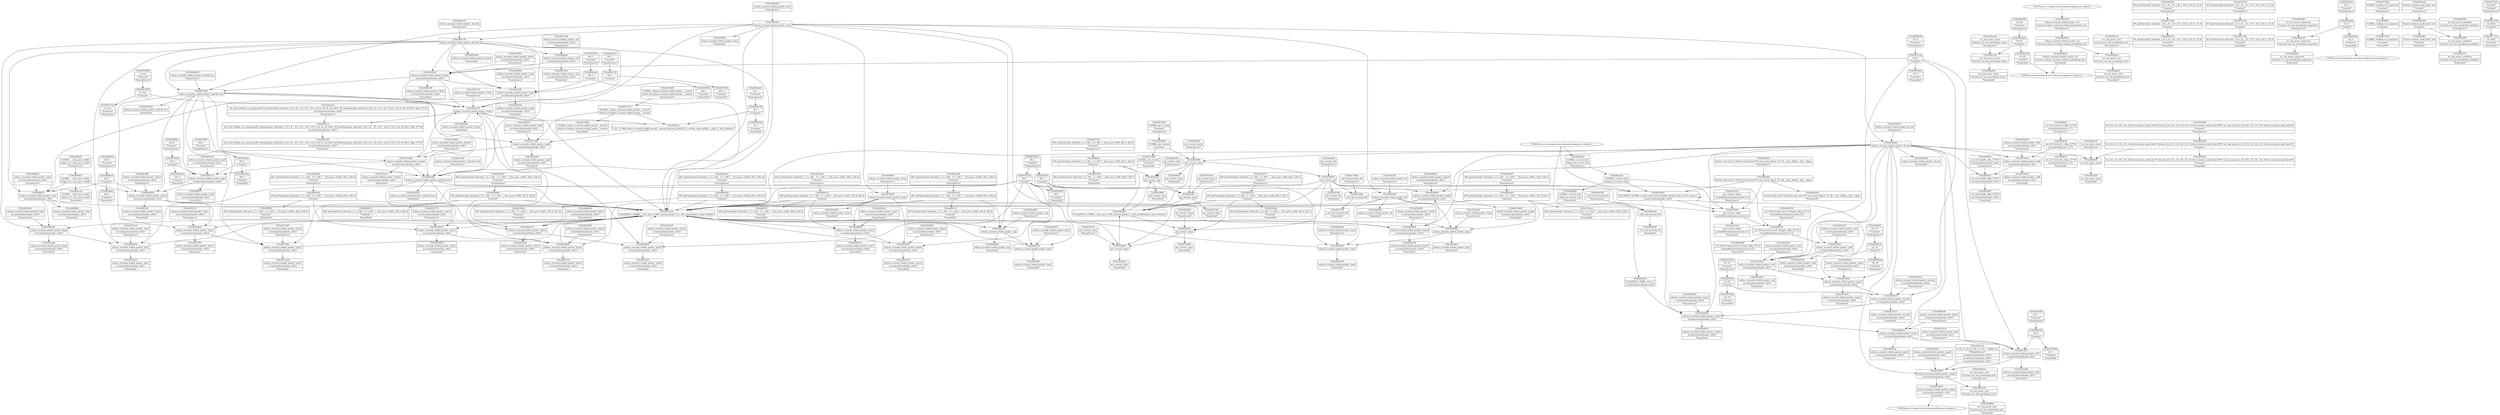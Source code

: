 digraph {
	"CONST[source:1(input),value:2(dynamic)][purpose:{subject}]"
	CE0x5f31a30 [shape=record,shape=Mrecord,label="{CE0x5f31a30|selinux_secmark_relabel_packet:_tmp16|security/selinux/hooks.c,4610|*SummSource*}"]
	CE0x4072500 [shape=record,shape=Mrecord,label="{CE0x4072500|i1_true|*Constant*}"]
	CE0x4073710 [shape=record,shape=Mrecord,label="{CE0x4073710|i64*_getelementptr_inbounds_(_2_x_i64_,_2_x_i64_*___llvm_gcov_ctr98,_i64_0,_i64_1)|*Constant*|*SummSource*}"]
	CE0x4072d80 [shape=record,shape=Mrecord,label="{CE0x4072d80|i32_1|*Constant*|*SummSink*}"]
	CE0x4054290 [shape=record,shape=Mrecord,label="{CE0x4054290|selinux_secmark_relabel_packet:_entry|*SummSource*}"]
	CE0x407f040 [shape=record,shape=Mrecord,label="{CE0x407f040|i64_4|*Constant*}"]
	CE0x4073150 [shape=record,shape=Mrecord,label="{CE0x4073150|_call_void_mcount()_#3|*SummSink*}"]
	CE0x405dc90 [shape=record,shape=Mrecord,label="{CE0x405dc90|i32_(i32,_i32,_i16,_i32,_%struct.common_audit_data*)*_bitcast_(i32_(i32,_i32,_i16,_i32,_%struct.common_audit_data.495*)*_avc_has_perm_to_i32_(i32,_i32,_i16,_i32,_%struct.common_audit_data*)*)|*Constant*}"]
	CE0x4053ca0 [shape=record,shape=Mrecord,label="{CE0x4053ca0|selinux_secmark_relabel_packet:_tmp6|security/selinux/hooks.c,4610|*SummSource*}"]
	CE0x408c5f0 [shape=record,shape=Mrecord,label="{CE0x408c5f0|selinux_secmark_relabel_packet:_tmp10|security/selinux/hooks.c,4610|*SummSink*}"]
	CE0x409d760 [shape=record,shape=Mrecord,label="{CE0x409d760|selinux_secmark_relabel_packet:_sid|Function::selinux_secmark_relabel_packet&Arg::sid::|*SummSource*}"]
	CE0x404a5f0 [shape=record,shape=Mrecord,label="{CE0x404a5f0|selinux_secmark_relabel_packet:_bb|*SummSource*}"]
	CE0x3971060 [shape=record,shape=Mrecord,label="{CE0x3971060|GLOBAL:_selinux_secmark_relabel_packet.__warned|Global_var:selinux_secmark_relabel_packet.__warned|*SummSink*}"]
	CE0x406da70 [shape=record,shape=Mrecord,label="{CE0x406da70|selinux_secmark_relabel_packet:_tmp15|security/selinux/hooks.c,4610}"]
	CE0x40744f0 [shape=record,shape=Mrecord,label="{CE0x40744f0|get_current:_tmp4|./arch/x86/include/asm/current.h,14}"]
	CE0x409f810 [shape=record,shape=Mrecord,label="{CE0x409f810|_ret_i32_%retval.0,_!dbg_!27728|security/selinux/avc.c,775|*SummSink*}"]
	CE0x40befb0 [shape=record,shape=Mrecord,label="{CE0x40befb0|%struct.task_struct*_(%struct.task_struct**)*_asm_movq_%gs:$_1:P_,$0_,_r,im,_dirflag_,_fpsr_,_flags_}"]
	CE0x406c400 [shape=record,shape=Mrecord,label="{CE0x406c400|i8*_getelementptr_inbounds_(_45_x_i8_,_45_x_i8_*_.str12,_i32_0,_i32_0)|*Constant*|*SummSource*}"]
	CE0x4056440 [shape=record,shape=Mrecord,label="{CE0x4056440|selinux_secmark_relabel_packet:_tmp19|security/selinux/hooks.c,4610|*SummSource*}"]
	CE0x40596a0 [shape=record,shape=Mrecord,label="{CE0x40596a0|selinux_secmark_relabel_packet:_tmp20|security/selinux/hooks.c,4610}"]
	CE0x40575c0 [shape=record,shape=Mrecord,label="{CE0x40575c0|i8*_getelementptr_inbounds_(_25_x_i8_,_25_x_i8_*_.str3,_i32_0,_i32_0)|*Constant*}"]
	CE0x4054550 [shape=record,shape=Mrecord,label="{CE0x4054550|i64_1|*Constant*|*SummSource*}"]
	CE0x40566f0 [shape=record,shape=Mrecord,label="{CE0x40566f0|selinux_secmark_relabel_packet:_tmp18|security/selinux/hooks.c,4610|*SummSource*}"]
	CE0x405f190 [shape=record,shape=Mrecord,label="{CE0x405f190|i32_22|*Constant*}"]
	CE0x405c1a0 [shape=record,shape=Mrecord,label="{CE0x405c1a0|0:_i32,_4:_i32,_8:_i32,_12:_i32,_:_CMRE_4,8_|*MultipleSource*|security/selinux/hooks.c,4610|security/selinux/hooks.c,4610|security/selinux/hooks.c,4611}"]
	CE0x4085780 [shape=record,shape=Mrecord,label="{CE0x4085780|i64*_getelementptr_inbounds_(_2_x_i64_,_2_x_i64_*___llvm_gcov_ctr98,_i64_0,_i64_0)|*Constant*|*SummSink*}"]
	CE0x405ac50 [shape=record,shape=Mrecord,label="{CE0x405ac50|get_current:_tmp3|*SummSource*}"]
	CE0x4054770 [shape=record,shape=Mrecord,label="{CE0x4054770|selinux_secmark_relabel_packet:_tmp13|security/selinux/hooks.c,4610|*SummSource*}"]
	CE0x409e330 [shape=record,shape=Mrecord,label="{CE0x409e330|avc_has_perm:_tclass|Function::avc_has_perm&Arg::tclass::}"]
	CE0x4071d70 [shape=record,shape=Mrecord,label="{CE0x4071d70|GLOBAL:_selinux_secmark_relabel_packet.__warned|Global_var:selinux_secmark_relabel_packet.__warned}"]
	CE0x409d320 [shape=record,shape=Mrecord,label="{CE0x409d320|avc_has_perm:_ssid|Function::avc_has_perm&Arg::ssid::}"]
	CE0x40c99f0 [shape=record,shape=Mrecord,label="{CE0x40c99f0|get_current:_tmp|*SummSink*}"]
	CE0x40a0f30 [shape=record,shape=Mrecord,label="{CE0x40a0f30|get_current:_bb|*SummSource*}"]
	CE0x409dd30 [shape=record,shape=Mrecord,label="{CE0x409dd30|i16_42|*Constant*}"]
	CE0x404a120 [shape=record,shape=Mrecord,label="{CE0x404a120|selinux_secmark_relabel_packet:_tmp}"]
	CE0x405cc60 [shape=record,shape=Mrecord,label="{CE0x405cc60|i64*_getelementptr_inbounds_(_11_x_i64_,_11_x_i64_*___llvm_gcov_ctr402,_i64_0,_i64_0)|*Constant*|*SummSource*}"]
	CE0x4065f80 [shape=record,shape=Mrecord,label="{CE0x4065f80|get_current:_tmp2|*SummSource*}"]
	CE0x4053ae0 [shape=record,shape=Mrecord,label="{CE0x4053ae0|i64*_getelementptr_inbounds_(_11_x_i64_,_11_x_i64_*___llvm_gcov_ctr402,_i64_0,_i64_9)|*Constant*|*SummSource*}"]
	CE0x4085910 [shape=record,shape=Mrecord,label="{CE0x4085910|i64_0|*Constant*|*SummSource*}"]
	CE0x406db70 [shape=record,shape=Mrecord,label="{CE0x406db70|i64*_getelementptr_inbounds_(_11_x_i64_,_11_x_i64_*___llvm_gcov_ctr402,_i64_0,_i64_8)|*Constant*|*SummSink*}"]
	CE0x409f630 [shape=record,shape=Mrecord,label="{CE0x409f630|_ret_i32_%retval.0,_!dbg_!27728|security/selinux/avc.c,775|*SummSource*}"]
	CE0x4076d00 [shape=record,shape=Mrecord,label="{CE0x4076d00|selinux_secmark_relabel_packet:_tmp20|security/selinux/hooks.c,4610|*SummSink*}"]
	CE0x408b260 [shape=record,shape=Mrecord,label="{CE0x408b260|selinux_secmark_relabel_packet:_tmp7|security/selinux/hooks.c,4610}"]
	CE0x4049370 [shape=record,shape=Mrecord,label="{CE0x4049370|i8*_getelementptr_inbounds_(_45_x_i8_,_45_x_i8_*_.str12,_i32_0,_i32_0)|*Constant*|*SummSink*}"]
	CE0x4070800 [shape=record,shape=Mrecord,label="{CE0x4070800|selinux_secmark_relabel_packet:_if.end}"]
	CE0x407be20 [shape=record,shape=Mrecord,label="{CE0x407be20|selinux_secmark_relabel_packet:_call6|security/selinux/hooks.c,4613|*SummSink*}"]
	CE0x404d330 [shape=record,shape=Mrecord,label="{CE0x404d330|selinux_secmark_relabel_packet:_if.then}"]
	CE0x409ee30 [shape=record,shape=Mrecord,label="{CE0x409ee30|_ret_i32_%retval.0,_!dbg_!27728|security/selinux/avc.c,775}"]
	CE0x405ad10 [shape=record,shape=Mrecord,label="{CE0x405ad10|get_current:_tmp3|*SummSink*}"]
	CE0x409dba0 [shape=record,shape=Mrecord,label="{CE0x409dba0|avc_has_perm:_tsid|Function::avc_has_perm&Arg::tsid::|*SummSink*}"]
	CE0x405be10 [shape=record,shape=Mrecord,label="{CE0x405be10|i64*_getelementptr_inbounds_(_2_x_i64_,_2_x_i64_*___llvm_gcov_ctr98,_i64_0,_i64_1)|*Constant*}"]
	CE0x407bc60 [shape=record,shape=Mrecord,label="{CE0x407bc60|selinux_secmark_relabel_packet:_call6|security/selinux/hooks.c,4613}"]
	CE0x40a2130 [shape=record,shape=Mrecord,label="{CE0x40a2130|get_current:_tmp4|./arch/x86/include/asm/current.h,14|*SummSource*}"]
	CE0x404dec0 [shape=record,shape=Mrecord,label="{CE0x404dec0|selinux_secmark_relabel_packet:_do.body|*SummSource*}"]
	CE0x409f5c0 [shape=record,shape=Mrecord,label="{CE0x409f5c0|_ret_i32_%call6,_!dbg_!27745|security/selinux/hooks.c,4613}"]
	CE0x404a750 [shape=record,shape=Mrecord,label="{CE0x404a750|selinux_secmark_relabel_packet:_do.body}"]
	CE0x4061670 [shape=record,shape=Mrecord,label="{CE0x4061670|selinux_secmark_relabel_packet:_tmp18|security/selinux/hooks.c,4610|*SummSink*}"]
	CE0x406a5f0 [shape=record,shape=Mrecord,label="{CE0x406a5f0|selinux_secmark_relabel_packet:_entry}"]
	CE0x409e920 [shape=record,shape=Mrecord,label="{CE0x409e920|i32_4|*Constant*|*SummSink*}"]
	CE0x4087cc0 [shape=record,shape=Mrecord,label="{CE0x4087cc0|selinux_secmark_relabel_packet:_tmp9|security/selinux/hooks.c,4610}"]
	CE0x406ff00 [shape=record,shape=Mrecord,label="{CE0x406ff00|GLOBAL:_lockdep_rcu_suspicious|*Constant*}"]
	CE0x404ec90 [shape=record,shape=Mrecord,label="{CE0x404ec90|i64*_getelementptr_inbounds_(_11_x_i64_,_11_x_i64_*___llvm_gcov_ctr402,_i64_0,_i64_1)|*Constant*|*SummSource*}"]
	CE0x405e890 [shape=record,shape=Mrecord,label="{CE0x405e890|selinux_secmark_relabel_packet:_call4|security/selinux/hooks.c,4610}"]
	CE0x4076820 [shape=record,shape=Mrecord,label="{CE0x4076820|selinux_secmark_relabel_packet:_tmp21|security/selinux/hooks.c,4610}"]
	CE0x406da00 [shape=record,shape=Mrecord,label="{CE0x406da00|i64*_getelementptr_inbounds_(_11_x_i64_,_11_x_i64_*___llvm_gcov_ctr402,_i64_0,_i64_8)|*Constant*|*SummSource*}"]
	CE0x405df70 [shape=record,shape=Mrecord,label="{CE0x405df70|i32_(i32,_i32,_i16,_i32,_%struct.common_audit_data*)*_bitcast_(i32_(i32,_i32,_i16,_i32,_%struct.common_audit_data.495*)*_avc_has_perm_to_i32_(i32,_i32,_i16,_i32,_%struct.common_audit_data*)*)|*Constant*|*SummSink*}"]
	CE0x4054600 [shape=record,shape=Mrecord,label="{CE0x4054600|selinux_secmark_relabel_packet:_tmp13|security/selinux/hooks.c,4610|*SummSink*}"]
	CE0x409eea0 [shape=record,shape=Mrecord,label="{CE0x409eea0|%struct.common_audit_data*_null|*Constant*|*SummSource*}"]
	CE0x4058e90 [shape=record,shape=Mrecord,label="{CE0x4058e90|i32_0|*Constant*|*SummSource*}"]
	CE0x4070870 [shape=record,shape=Mrecord,label="{CE0x4070870|selinux_secmark_relabel_packet:_do.end|*SummSource*}"]
	CE0x406b4a0 [shape=record,shape=Mrecord,label="{CE0x406b4a0|selinux_secmark_relabel_packet:_tmp23|security/selinux/hooks.c,4610|*SummSink*}"]
	CE0x409d480 [shape=record,shape=Mrecord,label="{CE0x409d480|avc_has_perm:_ssid|Function::avc_has_perm&Arg::ssid::|*SummSink*}"]
	CE0x409e060 [shape=record,shape=Mrecord,label="{CE0x409e060|i16_42|*Constant*|*SummSource*}"]
	CE0x4074420 [shape=record,shape=Mrecord,label="{CE0x4074420|get_current:_tmp2|*SummSink*}"]
	CE0x406af50 [shape=record,shape=Mrecord,label="{CE0x406af50|selinux_secmark_relabel_packet:_tmp8|security/selinux/hooks.c,4610|*SummSource*}"]
	"CONST[source:0(mediator),value:0(static)][purpose:{operation}]"
	CE0x4089f70 [shape=record,shape=Mrecord,label="{CE0x4089f70|selinux_secmark_relabel_packet:_tmp9|security/selinux/hooks.c,4610|*SummSink*}"]
	CE0x4070630 [shape=record,shape=Mrecord,label="{CE0x4070630|selinux_secmark_relabel_packet:_security|security/selinux/hooks.c,4610}"]
	CE0x404aa10 [shape=record,shape=Mrecord,label="{CE0x404aa10|i64_3|*Constant*|*SummSource*}"]
	CE0x4066c00 [shape=record,shape=Mrecord,label="{CE0x4066c00|%struct.task_struct*_(%struct.task_struct**)*_asm_movq_%gs:$_1:P_,$0_,_r,im,_dirflag_,_fpsr_,_flags_|*SummSink*}"]
	CE0x4050400 [shape=record,shape=Mrecord,label="{CE0x4050400|selinux_secmark_relabel_packet:_bb}"]
	CE0x404f6b0 [shape=record,shape=Mrecord,label="{CE0x404f6b0|selinux_secmark_relabel_packet:_entry|*SummSink*}"]
	CE0x4071710 [shape=record,shape=Mrecord,label="{CE0x4071710|i32_4610|*Constant*|*SummSink*}"]
	CE0x40601f0 [shape=record,shape=Mrecord,label="{CE0x40601f0|_ret_%struct.task_struct*_%tmp4,_!dbg_!27714|./arch/x86/include/asm/current.h,14}"]
	CE0x40594c0 [shape=record,shape=Mrecord,label="{CE0x40594c0|i64*_getelementptr_inbounds_(_11_x_i64_,_11_x_i64_*___llvm_gcov_ctr402,_i64_0,_i64_10)|*Constant*|*SummSink*}"]
	CE0x409fa50 [shape=record,shape=Mrecord,label="{CE0x409fa50|i64*_getelementptr_inbounds_(_2_x_i64_,_2_x_i64_*___llvm_gcov_ctr98,_i64_0,_i64_0)|*Constant*}"]
	CE0x406f7f0 [shape=record,shape=Mrecord,label="{CE0x406f7f0|i64*_getelementptr_inbounds_(_11_x_i64_,_11_x_i64_*___llvm_gcov_ctr402,_i64_0,_i64_9)|*Constant*|*SummSink*}"]
	CE0x405b3a0 [shape=record,shape=Mrecord,label="{CE0x405b3a0|i64*_getelementptr_inbounds_(_11_x_i64_,_11_x_i64_*___llvm_gcov_ctr402,_i64_0,_i64_6)|*Constant*}"]
	CE0x405ffc0 [shape=record,shape=Mrecord,label="{CE0x405ffc0|get_current:_entry|*SummSink*}"]
	CE0x404e660 [shape=record,shape=Mrecord,label="{CE0x404e660|selinux_secmark_relabel_packet:_tmp|*SummSource*}"]
	CE0x40beee0 [shape=record,shape=Mrecord,label="{CE0x40beee0|GLOBAL:_current_task|Global_var:current_task}"]
	CE0x4052560 [shape=record,shape=Mrecord,label="{CE0x4052560|selinux_secmark_relabel_packet:_tmp14|security/selinux/hooks.c,4610|*SummSource*}"]
	CE0x406f970 [shape=record,shape=Mrecord,label="{CE0x406f970|selinux_secmark_relabel_packet:_tmp5|security/selinux/hooks.c,4610}"]
	CE0x4062260 [shape=record,shape=Mrecord,label="{CE0x4062260|selinux_secmark_relabel_packet:_tmp3|*SummSource*}"]
	CE0x406e1c0 [shape=record,shape=Mrecord,label="{CE0x406e1c0|_call_void_lockdep_rcu_suspicious(i8*_getelementptr_inbounds_(_25_x_i8_,_25_x_i8_*_.str3,_i32_0,_i32_0),_i32_4610,_i8*_getelementptr_inbounds_(_45_x_i8_,_45_x_i8_*_.str12,_i32_0,_i32_0))_#10,_!dbg_!27729|security/selinux/hooks.c,4610}"]
	CE0x4060150 [shape=record,shape=Mrecord,label="{CE0x4060150|_ret_%struct.task_struct*_%tmp4,_!dbg_!27714|./arch/x86/include/asm/current.h,14|*SummSource*}"]
	CE0x4070220 [shape=record,shape=Mrecord,label="{CE0x4070220|i32_22|*Constant*|*SummSource*}"]
	CE0x407f0b0 [shape=record,shape=Mrecord,label="{CE0x407f0b0|i64_5|*Constant*|*SummSource*}"]
	CE0x406f4e0 [shape=record,shape=Mrecord,label="{CE0x406f4e0|avc_has_perm:_entry}"]
	CE0x5453ad0 [shape=record,shape=Mrecord,label="{CE0x5453ad0|selinux_secmark_relabel_packet:_tmp8|security/selinux/hooks.c,4610|*SummSink*}"]
	CE0x39710d0 [shape=record,shape=Mrecord,label="{CE0x39710d0|selinux_secmark_relabel_packet:_tobool1|security/selinux/hooks.c,4610}"]
	CE0x406e9e0 [shape=record,shape=Mrecord,label="{CE0x406e9e0|selinux_secmark_relabel_packet:_tmp2}"]
	CE0x40554a0 [shape=record,shape=Mrecord,label="{CE0x40554a0|i32_0|*Constant*|*SummSink*}"]
	CE0x4059530 [shape=record,shape=Mrecord,label="{CE0x4059530|selinux_secmark_relabel_packet:_tmp19|security/selinux/hooks.c,4610|*SummSink*}"]
	CE0x4054080 [shape=record,shape=Mrecord,label="{CE0x4054080|i64_1|*Constant*|*SummSink*}"]
	CE0x4071de0 [shape=record,shape=Mrecord,label="{CE0x4071de0|selinux_secmark_relabel_packet:_tmp7|security/selinux/hooks.c,4610|*SummSource*}"]
	CE0x405ff30 [shape=record,shape=Mrecord,label="{CE0x405ff30|get_current:_entry|*SummSource*}"]
	CE0x404eea0 [shape=record,shape=Mrecord,label="{CE0x404eea0|i64_2|*Constant*}"]
	CE0x406c750 [shape=record,shape=Mrecord,label="{CE0x406c750|i8_1|*Constant*}"]
	CE0x409e1d0 [shape=record,shape=Mrecord,label="{CE0x409e1d0|i16_42|*Constant*|*SummSink*}"]
	CE0x40710f0 [shape=record,shape=Mrecord,label="{CE0x40710f0|selinux_secmark_relabel_packet:_tmp12|security/selinux/hooks.c,4610|*SummSource*}"]
	CE0x40706a0 [shape=record,shape=Mrecord,label="{CE0x40706a0|selinux_secmark_relabel_packet:_security|security/selinux/hooks.c,4610|*SummSource*}"]
	CE0x40bb550 [shape=record,shape=Mrecord,label="{CE0x40bb550|get_current:_tmp|*SummSource*}"]
	CE0x40bdd80 [shape=record,shape=Mrecord,label="{CE0x40bdd80|GLOBAL:_current_task|Global_var:current_task|*SummSink*}"]
	CE0x406dcb0 [shape=record,shape=Mrecord,label="{CE0x406dcb0|selinux_secmark_relabel_packet:_tmp15|security/selinux/hooks.c,4610|*SummSink*}"]
	CE0x406f900 [shape=record,shape=Mrecord,label="{CE0x406f900|selinux_secmark_relabel_packet:_tmp5|security/selinux/hooks.c,4610|*SummSink*}"]
	CE0x5ff39e0 [shape=record,shape=Mrecord,label="{CE0x5ff39e0|0:_i8,_:_GCMR_selinux_secmark_relabel_packet.__warned_internal_global_i8_0,_section_.data.unlikely_,_align_1:_elem_0:default:}"]
	CE0x405b500 [shape=record,shape=Mrecord,label="{CE0x405b500|i64*_getelementptr_inbounds_(_11_x_i64_,_11_x_i64_*___llvm_gcov_ctr402,_i64_0,_i64_6)|*Constant*|*SummSource*}"]
	CE0x409d3c0 [shape=record,shape=Mrecord,label="{CE0x409d3c0|avc_has_perm:_ssid|Function::avc_has_perm&Arg::ssid::|*SummSource*}"]
	CE0x409d630 [shape=record,shape=Mrecord,label="{CE0x409d630|selinux_secmark_relabel_packet:_sid|Function::selinux_secmark_relabel_packet&Arg::sid::}"]
	CE0x404ac20 [shape=record,shape=Mrecord,label="{CE0x404ac20|GLOBAL:___llvm_gcov_ctr402|Global_var:__llvm_gcov_ctr402|*SummSink*}"]
	CE0x405c780 [shape=record,shape=Mrecord,label="{CE0x405c780|get_current:_tmp1|*SummSink*}"]
	CE0x4055a50 [shape=record,shape=Mrecord,label="{CE0x4055a50|selinux_secmark_relabel_packet:_tmp21|security/selinux/hooks.c,4610|*SummSink*}"]
	CE0x40565f0 [shape=record,shape=Mrecord,label="{CE0x40565f0|selinux_secmark_relabel_packet:_tmp18|security/selinux/hooks.c,4610}"]
	CE0x40bb340 [shape=record,shape=Mrecord,label="{CE0x40bb340|get_current:_tmp}"]
	CE0x4065f10 [shape=record,shape=Mrecord,label="{CE0x4065f10|get_current:_tmp2}"]
	CE0x4054670 [shape=record,shape=Mrecord,label="{CE0x4054670|selinux_secmark_relabel_packet:_tmp13|security/selinux/hooks.c,4610}"]
	CE0x404a040 [shape=record,shape=Mrecord,label="{CE0x404a040|selinux_secmark_relabel_packet:_if.end|*SummSink*}"]
	CE0x406d4d0 [shape=record,shape=Mrecord,label="{CE0x406d4d0|_ret_%struct.task_struct*_%tmp4,_!dbg_!27714|./arch/x86/include/asm/current.h,14|*SummSink*}"]
	CE0x406c470 [shape=record,shape=Mrecord,label="{CE0x406c470|i64*_getelementptr_inbounds_(_11_x_i64_,_11_x_i64_*___llvm_gcov_ctr402,_i64_0,_i64_9)|*Constant*}"]
	CE0x405ddf0 [shape=record,shape=Mrecord,label="{CE0x405ddf0|i32_(i32,_i32,_i16,_i32,_%struct.common_audit_data*)*_bitcast_(i32_(i32,_i32,_i16,_i32,_%struct.common_audit_data.495*)*_avc_has_perm_to_i32_(i32,_i32,_i16,_i32,_%struct.common_audit_data*)*)|*Constant*|*SummSource*}"]
	CE0x404d030 [shape=record,shape=Mrecord,label="{CE0x404d030|selinux_secmark_relabel_packet:_land.lhs.true|*SummSource*}"]
	CE0x572db00 [shape=record,shape=Mrecord,label="{CE0x572db00|selinux_secmark_relabel_packet:_tobool1|security/selinux/hooks.c,4610|*SummSource*}"]
	CE0x4050820 [shape=record,shape=Mrecord,label="{CE0x4050820|selinux_secmark_relabel_packet:_tmp4|security/selinux/hooks.c,4610|*SummSource*}"]
	CE0x4070710 [shape=record,shape=Mrecord,label="{CE0x4070710|selinux_secmark_relabel_packet:_security|security/selinux/hooks.c,4610|*SummSink*}"]
	CE0x405bd40 [shape=record,shape=Mrecord,label="{CE0x405bd40|selinux_secmark_relabel_packet:_do.end}"]
	CE0x409dda0 [shape=record,shape=Mrecord,label="{CE0x409dda0|avc_has_perm:_requested|Function::avc_has_perm&Arg::requested::|*SummSink*}"]
	CE0x405cec0 [shape=record,shape=Mrecord,label="{CE0x405cec0|i64*_getelementptr_inbounds_(_11_x_i64_,_11_x_i64_*___llvm_gcov_ctr402,_i64_0,_i64_0)|*Constant*}"]
	CE0x409fd30 [shape=record,shape=Mrecord,label="{CE0x409fd30|_ret_i32_%call6,_!dbg_!27745|security/selinux/hooks.c,4613|*SummSink*}"]
	CE0x5510b30 [shape=record,shape=Mrecord,label="{CE0x5510b30|selinux_secmark_relabel_packet:_tmp2|*SummSource*}"]
	CE0x40517f0 [shape=record,shape=Mrecord,label="{CE0x40517f0|selinux_secmark_relabel_packet:_land.lhs.true2|*SummSource*}"]
	CE0x406a240 [shape=record,shape=Mrecord,label="{CE0x406a240|selinux_secmark_relabel_packet:_do.end|*SummSink*}"]
	CE0x405c090 [shape=record,shape=Mrecord,label="{CE0x405c090|i32_1|*Constant*|*SummSource*}"]
	CE0x40506c0 [shape=record,shape=Mrecord,label="{CE0x40506c0|selinux_secmark_relabel_packet:_tmp1|*SummSource*}"]
	CE0x405cfe0 [shape=record,shape=Mrecord,label="{CE0x405cfe0|get_current:_tmp1}"]
	CE0x405d2b0 [shape=record,shape=Mrecord,label="{CE0x405d2b0|selinux_secmark_relabel_packet:_if.then|*SummSink*}"]
	CE0x4069970 [shape=record,shape=Mrecord,label="{CE0x4069970|selinux_secmark_relabel_packet:_tmp22|security/selinux/hooks.c,4610|*SummSink*}"]
	CE0x4059d20 [shape=record,shape=Mrecord,label="{CE0x4059d20|selinux_secmark_relabel_packet:_land.lhs.true|*SummSink*}"]
	CE0x4051e70 [shape=record,shape=Mrecord,label="{CE0x4051e70|selinux_secmark_relabel_packet:_if.then|*SummSource*}"]
	CE0x40548d0 [shape=record,shape=Mrecord,label="{CE0x40548d0|i64*_getelementptr_inbounds_(_11_x_i64_,_11_x_i64_*___llvm_gcov_ctr402,_i64_0,_i64_8)|*Constant*}"]
	CE0x4069ce0 [shape=record,shape=Mrecord,label="{CE0x4069ce0|selinux_secmark_relabel_packet:_tmp23|security/selinux/hooks.c,4610}"]
	CE0x407b940 [shape=record,shape=Mrecord,label="{CE0x407b940|selinux_secmark_relabel_packet:_tmp24|security/selinux/hooks.c,4611}"]
	CE0x4049530 [shape=record,shape=Mrecord,label="{CE0x4049530|i32_78|*Constant*}"]
	CE0x409eff0 [shape=record,shape=Mrecord,label="{CE0x409eff0|%struct.common_audit_data*_null|*Constant*|*SummSink*}"]
	CE0x4057cc0 [shape=record,shape=Mrecord,label="{CE0x4057cc0|i32_0|*Constant*}"]
	CE0x409dc10 [shape=record,shape=Mrecord,label="{CE0x409dc10|avc_has_perm:_tsid|Function::avc_has_perm&Arg::tsid::|*SummSource*}"]
	CE0x4070440 [shape=record,shape=Mrecord,label="{CE0x4070440|i32_22|*Constant*|*SummSink*}"]
	CE0x404f210 [shape=record,shape=Mrecord,label="{CE0x404f210|i64*_getelementptr_inbounds_(_11_x_i64_,_11_x_i64_*___llvm_gcov_ctr402,_i64_0,_i64_0)|*Constant*|*SummSink*}"]
	CE0x4061da0 [shape=record,shape=Mrecord,label="{CE0x4061da0|selinux_secmark_relabel_packet:_tmp6|security/selinux/hooks.c,4610|*SummSink*}"]
	CE0x404fe80 [shape=record,shape=Mrecord,label="{CE0x404fe80|GLOBAL:___llvm_gcov_ctr402|Global_var:__llvm_gcov_ctr402|*SummSource*}"]
	CE0x40769a0 [shape=record,shape=Mrecord,label="{CE0x40769a0|selinux_secmark_relabel_packet:_tmp21|security/selinux/hooks.c,4610|*SummSource*}"]
	CE0x4059f70 [shape=record,shape=Mrecord,label="{CE0x4059f70|get_current:_bb}"]
	"CONST[source:1(input),value:2(dynamic)][purpose:{object}]"
	CE0x4058300 [shape=record,shape=Mrecord,label="{CE0x4058300|i8_1|*Constant*|*SummSink*}"]
	CE0x405bb80 [shape=record,shape=Mrecord,label="{CE0x405bb80|selinux_secmark_relabel_packet:_tmp22|security/selinux/hooks.c,4610|*SummSource*}"]
	CE0x405b9d0 [shape=record,shape=Mrecord,label="{CE0x405b9d0|selinux_secmark_relabel_packet:_tmp22|security/selinux/hooks.c,4610}"]
	CE0x405bf20 [shape=record,shape=Mrecord,label="{CE0x405bf20|i32_78|*Constant*|*SummSource*}"]
	CE0x5f31b50 [shape=record,shape=Mrecord,label="{CE0x5f31b50|selinux_secmark_relabel_packet:_tmp16|security/selinux/hooks.c,4610|*SummSink*}"]
	CE0x406e230 [shape=record,shape=Mrecord,label="{CE0x406e230|i32_4610|*Constant*}"]
	CE0x4049af0 [shape=record,shape=Mrecord,label="{CE0x4049af0|selinux_secmark_relabel_packet:_tmp20|security/selinux/hooks.c,4610|*SummSource*}"]
	CE0x4054a60 [shape=record,shape=Mrecord,label="{CE0x4054a60|selinux_secmark_relabel_packet:_tmp3}"]
	CE0x4073ba0 [shape=record,shape=Mrecord,label="{CE0x4073ba0|GLOBAL:_get_current|*Constant*|*SummSource*}"]
	CE0x4062710 [shape=record,shape=Mrecord,label="{CE0x4062710|selinux_secmark_relabel_packet:_tmp14|security/selinux/hooks.c,4610|*SummSink*}"]
	CE0x409e440 [shape=record,shape=Mrecord,label="{CE0x409e440|avc_has_perm:_tclass|Function::avc_has_perm&Arg::tclass::|*SummSink*}"]
	CE0x4072fb0 [shape=record,shape=Mrecord,label="{CE0x4072fb0|_call_void_mcount()_#3}"]
	CE0x409ebf0 [shape=record,shape=Mrecord,label="{CE0x409ebf0|avc_has_perm:_requested|Function::avc_has_perm&Arg::requested::|*SummSource*}"]
	CE0x4073f60 [shape=record,shape=Mrecord,label="{CE0x4073f60|selinux_secmark_relabel_packet:_tobool|security/selinux/hooks.c,4610|*SummSource*}"]
	CE0x4057480 [shape=record,shape=Mrecord,label="{CE0x4057480|GLOBAL:_lockdep_rcu_suspicious|*Constant*|*SummSource*}"]
	CE0x40715a0 [shape=record,shape=Mrecord,label="{CE0x40715a0|i32_4610|*Constant*|*SummSource*}"]
	CE0x4054340 [shape=record,shape=Mrecord,label="{CE0x4054340|_call_void_mcount()_#3|*SummSink*}"]
	CE0x4057f90 [shape=record,shape=Mrecord,label="{CE0x4057f90|selinux_secmark_relabel_packet:_tmp11|security/selinux/hooks.c,4610|*SummSink*}"]
	CE0x40624f0 [shape=record,shape=Mrecord,label="{CE0x40624f0|i64_2|*Constant*|*SummSource*}"]
	CE0x4062b60 [shape=record,shape=Mrecord,label="{CE0x4062b60|i64*_getelementptr_inbounds_(_11_x_i64_,_11_x_i64_*___llvm_gcov_ctr402,_i64_0,_i64_1)|*Constant*}"]
	CE0x4054130 [shape=record,shape=Mrecord,label="{CE0x4054130|i64_3|*Constant*}"]
	CE0x4057510 [shape=record,shape=Mrecord,label="{CE0x4057510|GLOBAL:_lockdep_rcu_suspicious|*Constant*|*SummSink*}"]
	CE0x406d060 [shape=record,shape=Mrecord,label="{CE0x406d060|selinux_secmark_relabel_packet:_tmp19|security/selinux/hooks.c,4610}"]
	CE0x4073d80 [shape=record,shape=Mrecord,label="{CE0x4073d80|GLOBAL:_get_current|*Constant*|*SummSink*}"]
	CE0x406f860 [shape=record,shape=Mrecord,label="{CE0x406f860|selinux_secmark_relabel_packet:_tmp17|security/selinux/hooks.c,4610}"]
	CE0x3971140 [shape=record,shape=Mrecord,label="{CE0x3971140|selinux_secmark_relabel_packet:_tmp8|security/selinux/hooks.c,4610}"]
	CE0x405c020 [shape=record,shape=Mrecord,label="{CE0x405c020|selinux_secmark_relabel_packet:_cred|security/selinux/hooks.c,4610}"]
	CE0x407ba30 [shape=record,shape=Mrecord,label="{CE0x407ba30|selinux_secmark_relabel_packet:_tmp24|security/selinux/hooks.c,4611|*SummSource*}"]
	CE0x407bb20 [shape=record,shape=Mrecord,label="{CE0x407bb20|selinux_secmark_relabel_packet:_tmp24|security/selinux/hooks.c,4611|*SummSink*}"]
	CE0x4050f00 [shape=record,shape=Mrecord,label="{CE0x4050f00|selinux_secmark_relabel_packet:_tmp1|*SummSink*}"]
	CE0x4087b50 [shape=record,shape=Mrecord,label="{CE0x4087b50|i64_5|*Constant*|*SummSink*}"]
	CE0x4053fd0 [shape=record,shape=Mrecord,label="{CE0x4053fd0|selinux_secmark_relabel_packet:_tmp4|security/selinux/hooks.c,4610}"]
	CE0x409d0a0 [shape=record,shape=Mrecord,label="{CE0x409d0a0|selinux_secmark_relabel_packet:_sid|Function::selinux_secmark_relabel_packet&Arg::sid::|*SummSink*}"]
	CE0x406ea50 [shape=record,shape=Mrecord,label="{CE0x406ea50|_call_void_mcount()_#3}"]
	CE0x4057bc0 [shape=record,shape=Mrecord,label="{CE0x4057bc0|selinux_secmark_relabel_packet:_call|security/selinux/hooks.c,4610|*SummSink*}"]
	CE0x409ea80 [shape=record,shape=Mrecord,label="{CE0x409ea80|%struct.common_audit_data*_null|*Constant*}"]
	CE0x4052460 [shape=record,shape=Mrecord,label="{CE0x4052460|selinux_secmark_relabel_packet:_tmp14|security/selinux/hooks.c,4610}"]
	CE0x4050ae0 [shape=record,shape=Mrecord,label="{CE0x4050ae0|i64_4|*Constant*|*SummSink*}"]
	CE0x40716a0 [shape=record,shape=Mrecord,label="{CE0x40716a0|i8*_getelementptr_inbounds_(_45_x_i8_,_45_x_i8_*_.str12,_i32_0,_i32_0)|*Constant*}"]
	CE0x4072660 [shape=record,shape=Mrecord,label="{CE0x4072660|i1_true|*Constant*|*SummSource*}"]
	CE0x4051d70 [shape=record,shape=Mrecord,label="{CE0x4051d70|i64_1|*Constant*}"]
	CE0x40727e0 [shape=record,shape=Mrecord,label="{CE0x40727e0|i1_true|*Constant*|*SummSink*}"]
	CE0x40696e0 [shape=record,shape=Mrecord,label="{CE0x40696e0|i64_0|*Constant*}"]
	CE0x4085210 [shape=record,shape=Mrecord,label="{CE0x4085210|selinux_secmark_relabel_packet:_tmp17|security/selinux/hooks.c,4610|*SummSink*}"]
	CE0x4057630 [shape=record,shape=Mrecord,label="{CE0x4057630|i8*_getelementptr_inbounds_(_25_x_i8_,_25_x_i8_*_.str3,_i32_0,_i32_0)|*Constant*|*SummSource*}"]
	CE0x40a10f0 [shape=record,shape=Mrecord,label="{CE0x40a10f0|get_current:_bb|*SummSink*}"]
	CE0x5510ac0 [shape=record,shape=Mrecord,label="{CE0x5510ac0|i64*_getelementptr_inbounds_(_11_x_i64_,_11_x_i64_*___llvm_gcov_ctr402,_i64_0,_i64_1)|*Constant*|*SummSink*}"]
	CE0x409db30 [shape=record,shape=Mrecord,label="{CE0x409db30|avc_has_perm:_tsid|Function::avc_has_perm&Arg::tsid::}"]
	CE0x40766c0 [shape=record,shape=Mrecord,label="{CE0x40766c0|COLLAPSED:_GCMRE_current_task_external_global_%struct.task_struct*:_elem_0::|security/selinux/hooks.c,4610}"]
	CE0x4059b80 [shape=record,shape=Mrecord,label="{CE0x4059b80|GLOBAL:_get_current|*Constant*}"]
	CE0x4069810 [shape=record,shape=Mrecord,label="{CE0x4069810|GLOBAL:___llvm_gcov_ctr402|Global_var:__llvm_gcov_ctr402}"]
	CE0x409eb20 [shape=record,shape=Mrecord,label="{CE0x409eb20|avc_has_perm:_requested|Function::avc_has_perm&Arg::requested::}"]
	CE0x4050da0 [shape=record,shape=Mrecord,label="{CE0x4050da0|selinux_secmark_relabel_packet:_land.lhs.true2|*SummSink*}"]
	CE0x405ae80 [shape=record,shape=Mrecord,label="{CE0x405ae80|selinux_secmark_relabel_packet:_cred|security/selinux/hooks.c,4610|*SummSource*}"]
	CE0x404a3e0 [shape=record,shape=Mrecord,label="{CE0x404a3e0|selinux_secmark_relabel_packet:_tmp1}"]
	CE0x404fbf0 [shape=record,shape=Mrecord,label="{CE0x404fbf0|selinux_secmark_relabel_packet:_if.end|*SummSource*}"]
	CE0x40731c0 [shape=record,shape=Mrecord,label="{CE0x40731c0|selinux_secmark_relabel_packet:_sid5|security/selinux/hooks.c,4611|*SummSource*}"]
	CE0x407bd30 [shape=record,shape=Mrecord,label="{CE0x407bd30|selinux_secmark_relabel_packet:_call6|security/selinux/hooks.c,4613|*SummSource*}"]
	"CONST[source:2(external),value:2(dynamic)][purpose:{subject}]"
	CE0x4057740 [shape=record,shape=Mrecord,label="{CE0x4057740|i8*_getelementptr_inbounds_(_25_x_i8_,_25_x_i8_*_.str3,_i32_0,_i32_0)|*Constant*|*SummSink*}"]
	CE0x4057060 [shape=record,shape=Mrecord,label="{CE0x4057060|selinux_secmark_relabel_packet:_land.lhs.true}"]
	CE0x4051480 [shape=record,shape=Mrecord,label="{CE0x4051480|selinux_secmark_relabel_packet:_call|security/selinux/hooks.c,4610|*SummSource*}"]
	CE0x4057e70 [shape=record,shape=Mrecord,label="{CE0x4057e70|selinux_secmark_relabel_packet:_tmp11|security/selinux/hooks.c,4610|*SummSource*}"]
	CE0x405fe90 [shape=record,shape=Mrecord,label="{CE0x405fe90|get_current:_entry}"]
	CE0x405e260 [shape=record,shape=Mrecord,label="{CE0x405e260|avc_has_perm:_entry|*SummSink*}"]
	CE0x4069e40 [shape=record,shape=Mrecord,label="{CE0x4069e40|selinux_secmark_relabel_packet:_tmp23|security/selinux/hooks.c,4610|*SummSource*}"]
	CE0x409fbb0 [shape=record,shape=Mrecord,label="{CE0x409fbb0|_ret_i32_%call6,_!dbg_!27745|security/selinux/hooks.c,4613|*SummSource*}"]
	CE0x409e6d0 [shape=record,shape=Mrecord,label="{CE0x409e6d0|i32_4|*Constant*}"]
	CE0x406d340 [shape=record,shape=Mrecord,label="{CE0x406d340|i64*_getelementptr_inbounds_(_11_x_i64_,_11_x_i64_*___llvm_gcov_ctr402,_i64_0,_i64_10)|*Constant*}"]
	CE0x4059c80 [shape=record,shape=Mrecord,label="{CE0x4059c80|selinux_secmark_relabel_packet:_tobool|security/selinux/hooks.c,4610|*SummSink*}"]
	CE0x40bb3b0 [shape=record,shape=Mrecord,label="{CE0x40bb3b0|COLLAPSED:_GCMRE___llvm_gcov_ctr98_internal_global_2_x_i64_zeroinitializer:_elem_0:default:}"]
	CE0x404ed40 [shape=record,shape=Mrecord,label="{CE0x404ed40|selinux_secmark_relabel_packet:_land.lhs.true2}"]
	CE0x404a6a0 [shape=record,shape=Mrecord,label="{CE0x404a6a0|selinux_secmark_relabel_packet:_tmp|*SummSink*}"]
	CE0x4058fb0 [shape=record,shape=Mrecord,label="{CE0x4058fb0|i64_0|*Constant*|*SummSink*}"]
	CE0x572dc70 [shape=record,shape=Mrecord,label="{CE0x572dc70|selinux_secmark_relabel_packet:_tobool1|security/selinux/hooks.c,4610|*SummSink*}"]
	CE0x405af20 [shape=record,shape=Mrecord,label="{CE0x405af20|selinux_secmark_relabel_packet:_cred|security/selinux/hooks.c,4610|*SummSink*}"]
	CE0x40bf0e0 [shape=record,shape=Mrecord,label="{CE0x40bf0e0|%struct.task_struct*_(%struct.task_struct**)*_asm_movq_%gs:$_1:P_,$0_,_r,im,_dirflag_,_fpsr_,_flags_|*SummSource*}"]
	CE0x4071160 [shape=record,shape=Mrecord,label="{CE0x4071160|selinux_secmark_relabel_packet:_tmp12|security/selinux/hooks.c,4610|*SummSink*}"]
	CE0x409f3f0 [shape=record,shape=Mrecord,label="{CE0x409f3f0|avc_has_perm:_auditdata|Function::avc_has_perm&Arg::auditdata::|*SummSource*}"]
	CE0x4072bd0 [shape=record,shape=Mrecord,label="{CE0x4072bd0|selinux_secmark_relabel_packet:_sid5|security/selinux/hooks.c,4611|*SummSink*}"]
	CE0x404bdc0 [shape=record,shape=Mrecord,label="{CE0x404bdc0|selinux_secmark_relabel_packet:_tmp2|*SummSink*}"]
	CE0x406dc40 [shape=record,shape=Mrecord,label="{CE0x406dc40|selinux_secmark_relabel_packet:_tmp15|security/selinux/hooks.c,4610|*SummSource*}"]
	CE0x4072f10 [shape=record,shape=Mrecord,label="{CE0x4072f10|selinux_secmark_relabel_packet:_sid5|security/selinux/hooks.c,4611}"]
	CE0x40851a0 [shape=record,shape=Mrecord,label="{CE0x40851a0|selinux_secmark_relabel_packet:_tmp17|security/selinux/hooks.c,4610|*SummSource*}"]
	CE0x404f550 [shape=record,shape=Mrecord,label="{CE0x404f550|i64_2|*Constant*|*SummSink*}"]
	CE0x4059410 [shape=record,shape=Mrecord,label="{CE0x4059410|i64*_getelementptr_inbounds_(_11_x_i64_,_11_x_i64_*___llvm_gcov_ctr402,_i64_0,_i64_10)|*Constant*|*SummSource*}"]
	CE0x406f9e0 [shape=record,shape=Mrecord,label="{CE0x406f9e0|selinux_secmark_relabel_packet:_tmp5|security/selinux/hooks.c,4610|*SummSource*}"]
	CE0x406f2d0 [shape=record,shape=Mrecord,label="{CE0x406f2d0|selinux_secmark_relabel_packet:_tmp6|security/selinux/hooks.c,4610}"]
	CE0x409e7b0 [shape=record,shape=Mrecord,label="{CE0x409e7b0|i32_4|*Constant*|*SummSource*}"]
	CE0x404f600 [shape=record,shape=Mrecord,label="{CE0x404f600|i64_4|*Constant*|*SummSource*}"]
	"CONST[source:0(mediator),value:2(dynamic)][purpose:{object}]"
	CE0x409f360 [shape=record,shape=Mrecord,label="{CE0x409f360|avc_has_perm:_auditdata|Function::avc_has_perm&Arg::auditdata::}"]
	CE0x40730b0 [shape=record,shape=Mrecord,label="{CE0x40730b0|_call_void_mcount()_#3|*SummSource*}"]
	CE0x4058a90 [shape=record,shape=Mrecord,label="{CE0x4058a90|selinux_secmark_relabel_packet:_do.body|*SummSink*}"]
	CE0x404fb40 [shape=record,shape=Mrecord,label="{CE0x404fb40|selinux_secmark_relabel_packet:_call|security/selinux/hooks.c,4610}"]
	CE0x4055430 [shape=record,shape=Mrecord,label="{CE0x4055430|selinux_secmark_relabel_packet:_tobool|security/selinux/hooks.c,4610}"]
	CE0x406e2a0 [shape=record,shape=Mrecord,label="{CE0x406e2a0|_call_void_lockdep_rcu_suspicious(i8*_getelementptr_inbounds_(_25_x_i8_,_25_x_i8_*_.str3,_i32_0,_i32_0),_i32_4610,_i8*_getelementptr_inbounds_(_45_x_i8_,_45_x_i8_*_.str12,_i32_0,_i32_0))_#10,_!dbg_!27729|security/selinux/hooks.c,4610|*SummSource*}"]
	CE0x40495a0 [shape=record,shape=Mrecord,label="{CE0x40495a0|i32_78|*Constant*|*SummSink*}"]
	CE0x405cf70 [shape=record,shape=Mrecord,label="{CE0x405cf70|i64_1|*Constant*}"]
	CE0x408a050 [shape=record,shape=Mrecord,label="{CE0x408a050|selinux_secmark_relabel_packet:_tmp10|security/selinux/hooks.c,4610}"]
	CE0x404e920 [shape=record,shape=Mrecord,label="{CE0x404e920|selinux_secmark_relabel_packet:_bb|*SummSink*}"]
	CE0x405ea20 [shape=record,shape=Mrecord,label="{CE0x405ea20|selinux_secmark_relabel_packet:_call4|security/selinux/hooks.c,4610|*SummSource*}"]
	CE0x405c6e0 [shape=record,shape=Mrecord,label="{CE0x405c6e0|get_current:_tmp1|*SummSource*}"]
	CE0x40c9a80 [shape=record,shape=Mrecord,label="{CE0x40c9a80|i64*_getelementptr_inbounds_(_2_x_i64_,_2_x_i64_*___llvm_gcov_ctr98,_i64_0,_i64_1)|*Constant*|*SummSink*}"]
	CE0x40858a0 [shape=record,shape=Mrecord,label="{CE0x40858a0|selinux_secmark_relabel_packet:_tmp4|security/selinux/hooks.c,4610|*SummSink*}"]
	CE0x408c490 [shape=record,shape=Mrecord,label="{CE0x408c490|selinux_secmark_relabel_packet:_tmp10|security/selinux/hooks.c,4610|*SummSource*}"]
	CE0x408e8e0 [shape=record,shape=Mrecord,label="{CE0x408e8e0|selinux_secmark_relabel_packet:_tmp11|security/selinux/hooks.c,4610}"]
	CE0x4089fe0 [shape=record,shape=Mrecord,label="{CE0x4089fe0|i64*_getelementptr_inbounds_(_11_x_i64_,_11_x_i64_*___llvm_gcov_ctr402,_i64_0,_i64_6)|*Constant*|*SummSink*}"]
	CE0x406e340 [shape=record,shape=Mrecord,label="{CE0x406e340|_call_void_lockdep_rcu_suspicious(i8*_getelementptr_inbounds_(_25_x_i8_,_25_x_i8_*_.str3,_i32_0,_i32_0),_i32_4610,_i8*_getelementptr_inbounds_(_45_x_i8_,_45_x_i8_*_.str12,_i32_0,_i32_0))_#10,_!dbg_!27729|security/selinux/hooks.c,4610|*SummSink*}"]
	CE0x405e070 [shape=record,shape=Mrecord,label="{CE0x405e070|avc_has_perm:_entry|*SummSource*}"]
	CE0x404f340 [shape=record,shape=Mrecord,label="{CE0x404f340|_call_void_mcount()_#3|*SummSource*}"]
	CE0x40a7390 [shape=record,shape=Mrecord,label="{CE0x40a7390|i64*_getelementptr_inbounds_(_2_x_i64_,_2_x_i64_*___llvm_gcov_ctr98,_i64_0,_i64_0)|*Constant*|*SummSource*}"]
	CE0x4062320 [shape=record,shape=Mrecord,label="{CE0x4062320|selinux_secmark_relabel_packet:_tmp3|*SummSink*}"]
	CE0x405c880 [shape=record,shape=Mrecord,label="{CE0x405c880|GLOBAL:_selinux_secmark_relabel_packet.__warned|Global_var:selinux_secmark_relabel_packet.__warned|*SummSource*}"]
	CE0x572dc00 [shape=record,shape=Mrecord,label="{CE0x572dc00|i64_5|*Constant*}"]
	CE0x405abe0 [shape=record,shape=Mrecord,label="{CE0x405abe0|get_current:_tmp3}"]
	CE0x406c8e0 [shape=record,shape=Mrecord,label="{CE0x406c8e0|i8_1|*Constant*|*SummSource*}"]
	CE0x4050350 [shape=record,shape=Mrecord,label="{CE0x4050350|i64_3|*Constant*|*SummSink*}"]
	CE0x409f170 [shape=record,shape=Mrecord,label="{CE0x409f170|avc_has_perm:_auditdata|Function::avc_has_perm&Arg::auditdata::|*SummSink*}"]
	CE0x4087c50 [shape=record,shape=Mrecord,label="{CE0x4087c50|selinux_secmark_relabel_packet:_tmp9|security/selinux/hooks.c,4610|*SummSource*}"]
	CE0x4056c00 [shape=record,shape=Mrecord,label="{CE0x4056c00|selinux_secmark_relabel_packet:_tmp7|security/selinux/hooks.c,4610|*SummSink*}"]
	CE0x40a21a0 [shape=record,shape=Mrecord,label="{CE0x40a21a0|get_current:_tmp4|./arch/x86/include/asm/current.h,14|*SummSink*}"]
	CE0x40597d0 [shape=record,shape=Mrecord,label="{CE0x40597d0|selinux_secmark_relabel_packet:_call4|security/selinux/hooks.c,4610|*SummSink*}"]
	CE0x4058610 [shape=record,shape=Mrecord,label="{CE0x4058610|selinux_secmark_relabel_packet:_tmp16|security/selinux/hooks.c,4610}"]
	CE0x40854a0 [shape=record,shape=Mrecord,label="{CE0x40854a0|GLOBAL:_current_task|Global_var:current_task|*SummSource*}"]
	CE0x406b780 [shape=record,shape=Mrecord,label="{CE0x406b780|i32_1|*Constant*}"]
	CE0x4051320 [shape=record,shape=Mrecord,label="{CE0x4051320|COLLAPSED:_GCMRE___llvm_gcov_ctr402_internal_global_11_x_i64_zeroinitializer:_elem_0:default:}"]
	CE0x4070f60 [shape=record,shape=Mrecord,label="{CE0x4070f60|selinux_secmark_relabel_packet:_tmp12|security/selinux/hooks.c,4610}"]
	CE0x409e3a0 [shape=record,shape=Mrecord,label="{CE0x409e3a0|avc_has_perm:_tclass|Function::avc_has_perm&Arg::tclass::|*SummSource*}"]
	CE0x405b870 [shape=record,shape=Mrecord,label="{CE0x405b870|COLLAPSED:_CMRE:_elem_0::|security/selinux/hooks.c,4610}"]
	CE0x4070f60 -> CE0x4051320
	CE0x4070870 -> CE0x405bd40
	CE0x409fbb0 -> CE0x409f5c0
	CE0x405f190 -> CE0x4070630
	CE0x405bd40 -> CE0x406a240
	CE0x4059b80 -> CE0x4073d80
	CE0x405b9d0 -> CE0x4069970
	CE0x406c470 -> CE0x406f860
	CE0x405ddf0 -> CE0x405dc90
	CE0x406ea50 -> CE0x4054340
	CE0x4050400 -> CE0x406e9e0
	CE0x409dd30 -> CE0x409e330
	CE0x4057cc0 -> CE0x40554a0
	CE0x407f040 -> CE0x4050ae0
	CE0x5510b30 -> CE0x406e9e0
	CE0x409ee30 -> CE0x409f810
	CE0x405b870 -> CE0x405b9d0
	CE0x40706a0 -> CE0x4070630
	CE0x409eea0 -> CE0x409ea80
	CE0x4051320 -> CE0x406da70
	CE0x406e230 -> CE0x4071710
	CE0x404dec0 -> CE0x404a750
	CE0x40bb3b0 -> CE0x40bb340
	CE0x3971140 -> CE0x39710d0
	CE0x406f860 -> CE0x40565f0
	CE0x4057060 -> CE0x4059d20
	CE0x4072fb0 -> CE0x4073150
	CE0x406e2a0 -> CE0x406e1c0
	CE0x4057060 -> CE0x39710d0
	CE0x40624f0 -> CE0x404eea0
	CE0x406d060 -> CE0x40596a0
	CE0x405c090 -> CE0x406b780
	CE0x409e060 -> CE0x409dd30
	CE0x39710d0 -> CE0x404ed40
	CE0x40548d0 -> CE0x4051320
	CE0x404ed40 -> CE0x404d330
	CE0x4057060 -> CE0x404ed40
	CE0x39710d0 -> CE0x572dc70
	CE0x4062b60 -> CE0x4051320
	CE0x406f970 -> CE0x4051320
	CE0x4051320 -> CE0x406d060
	CE0x4053fd0 -> CE0x406f970
	CE0x4057060 -> CE0x4087cc0
	CE0x40731c0 -> CE0x4072f10
	CE0x4057cc0 -> CE0x405c020
	CE0x40596a0 -> CE0x4076d00
	CE0x405fe90 -> CE0x40bb340
	CE0x4062b60 -> CE0x5510ac0
	CE0x404a750 -> CE0x4057060
	CE0x408b260 -> CE0x4056c00
	CE0x4055430 -> CE0x4053fd0
	CE0x405b500 -> CE0x405b3a0
	CE0x4087c50 -> CE0x4087cc0
	CE0x404a750 -> CE0x408b260
	CE0x4051320 -> CE0x4054670
	CE0x405bd40 -> CE0x405fe90
	CE0x4070800 -> CE0x40565f0
	CE0x4072f10 -> CE0x407b940
	CE0x405bd40 -> CE0x4072f10
	CE0x40766c0 -> CE0x40766c0
	CE0x40730b0 -> CE0x4072fb0
	CE0x406a5f0 -> CE0x404f6b0
	CE0x40769a0 -> CE0x4076820
	CE0x405bd40 -> CE0x40596a0
	CE0x409eb20 -> CE0x409dda0
	CE0x4051320 -> CE0x406f860
	CE0x404fbf0 -> CE0x4070800
	CE0x404a750 -> CE0x404d330
	CE0x406f2d0 -> CE0x4061da0
	CE0x405c020 -> CE0x4076820
	CE0x4059b80 -> CE0x405fe90
	CE0x404a750 -> CE0x404fb40
	CE0x40766c0 -> CE0x405b9d0
	CE0x408a050 -> CE0x4051320
	CE0x409ea80 -> CE0x409eff0
	CE0x5ff39e0 -> CE0x3971140
	CE0x405bd40 -> CE0x405e890
	CE0x404a750 -> CE0x4051320
	CE0x405b3a0 -> CE0x4054670
	CE0x405bd40 -> CE0x409f5c0
	CE0x408e8e0 -> CE0x4057f90
	CE0x404aa10 -> CE0x4054130
	CE0x40710f0 -> CE0x4070f60
	CE0x404f600 -> CE0x407f040
	CE0x409ee30 -> CE0x407bc60
	CE0x4055430 -> CE0x404ed40
	CE0x404fb40 -> CE0x4057bc0
	CE0x405c1a0 -> CE0x407b940
	CE0x40565f0 -> CE0x4061670
	CE0x40854a0 -> CE0x40beee0
	CE0x404a750 -> CE0x406f2d0
	CE0x404eea0 -> CE0x404f550
	CE0x4054770 -> CE0x4054670
	CE0x404d030 -> CE0x4057060
	CE0x4085910 -> CE0x40696e0
	CE0x406a5f0 -> CE0x404a750
	CE0x409fa50 -> CE0x40bb3b0
	CE0x406c8e0 -> CE0x406c750
	CE0x4059f70 -> CE0x40766c0
	CE0x5f31a30 -> CE0x4058610
	CE0x4072660 -> CE0x4072500
	CE0x406c400 -> CE0x40716a0
	CE0x4057630 -> CE0x40575c0
	CE0x4053fd0 -> CE0x40858a0
	CE0x4058610 -> CE0x4051320
	CE0x40548d0 -> CE0x406db70
	CE0x407bb20 -> "CONST[source:1(input),value:2(dynamic)][purpose:{subject}]"
	CE0x404ed40 -> CE0x4051320
	CE0x409ea80 -> CE0x409f360
	CE0x4070800 -> CE0x4051320
	CE0x409dd30 -> CE0x409e1d0
	CE0x4050400 -> CE0x4051320
	CE0x40517f0 -> CE0x404ed40
	CE0x407ba30 -> CE0x407b940
	CE0x40766c0 -> CE0x40744f0
	CE0x409e1d0 -> "CONST[source:0(mediator),value:2(dynamic)][purpose:{object}]"
	CE0x406f9e0 -> CE0x406f970
	CE0x40548d0 -> CE0x406da70
	CE0x406ff00 -> CE0x4057510
	CE0x4051d70 -> CE0x40596a0
	CE0x4076820 -> CE0x4055a50
	CE0x406c750 -> CE0x4058300
	CE0x4050400 -> CE0x4054a60
	CE0x405e070 -> CE0x406f4e0
	CE0x4059f70 -> CE0x40bb3b0
	CE0x404ed40 -> CE0x4052460
	CE0x405c880 -> CE0x4071d70
	CE0x405cfe0 -> CE0x40bb3b0
	CE0x405bd40 -> CE0x405b9d0
	CE0x406c750 -> CE0x5ff39e0
	CE0x4087cc0 -> CE0x408a050
	CE0x405bd40 -> CE0x4051320
	CE0x4070630 -> CE0x4070710
	CE0x4059f70 -> CE0x405abe0
	CE0x4069e40 -> CE0x4069ce0
	CE0x40851a0 -> CE0x406f860
	CE0x406a5f0 -> CE0x404a3e0
	CE0x4060150 -> CE0x40601f0
	CE0x4051d70 -> CE0x4058610
	CE0x405fe90 -> CE0x405cfe0
	CE0x406a5f0 -> CE0x4057060
	"CONST[source:2(external),value:2(dynamic)][purpose:{subject}]" -> CE0x40766c0
	CE0x4051320 -> CE0x406e9e0
	CE0x405bb80 -> CE0x405b9d0
	CE0x406d340 -> CE0x406d060
	CE0x40596a0 -> CE0x4051320
	CE0x40beee0 -> CE0x40766c0
	CE0x40696e0 -> CE0x408a050
	CE0x404ed40 -> CE0x4050da0
	CE0x406da70 -> CE0x406dcb0
	CE0x405cec0 -> CE0x404f210
	CE0x40601f0 -> CE0x406d4d0
	CE0x406d340 -> CE0x4051320
	CE0x409d760 -> CE0x409d630
	CE0x406a5f0 -> CE0x404d330
	CE0x405abe0 -> CE0x405ad10
	CE0x4062260 -> CE0x4054a60
	CE0x4057060 -> CE0x408a050
	CE0x407f0b0 -> CE0x572dc00
	CE0x4054290 -> CE0x406a5f0
	CE0x4054a60 -> CE0x4062320
	CE0x409e330 -> CE0x409e440
	CE0x406dc40 -> CE0x406da70
	CE0x406a5f0 -> CE0x4050400
	CE0x404ec90 -> CE0x4062b60
	CE0x405bd40 -> CE0x407bc60
	"CONST[source:2(external),value:2(dynamic)][purpose:{subject}]" -> CE0x405b870
	CE0x40befb0 -> CE0x40744f0
	CE0x4070f60 -> CE0x4071160
	CE0x40a2130 -> CE0x40744f0
	CE0x4059410 -> CE0x406d340
	CE0x405cfe0 -> CE0x405c780
	"CONST[source:1(input),value:2(dynamic)][purpose:{object}]" -> CE0x409d760
	CE0x572dc00 -> CE0x4087b50
	CE0x40beee0 -> CE0x40744f0
	CE0x405cec0 -> CE0x4051320
	CE0x409e920 -> "CONST[source:0(mediator),value:0(static)][purpose:{operation}]"
	CE0x405e890 -> CE0x40597d0
	CE0x405fe90 -> CE0x40bb3b0
	CE0x4049af0 -> CE0x40596a0
	CE0x39710d0 -> CE0x4087cc0
	CE0x4069810 -> CE0x408a050
	CE0x4069810 -> CE0x406f970
	CE0x40766c0 -> CE0x4076820
	CE0x406af50 -> CE0x3971140
	CE0x405be10 -> CE0x40c9a80
	CE0x4051d70 -> CE0x40565f0
	CE0x406a5f0 -> CE0x405bd40
	CE0x407bc60 -> CE0x407be20
	CE0x406e9e0 -> CE0x4054a60
	CE0x405b3a0 -> CE0x4089fe0
	CE0x4052560 -> CE0x4052460
	CE0x40befb0 -> CE0x40766c0
	CE0x4070630 -> CE0x405b9d0
	CE0x405dc90 -> CE0x405df70
	CE0x409e6d0 -> CE0x409e920
	CE0x40716a0 -> CE0x4049370
	CE0x404a120 -> CE0x404a3e0
	CE0x4058610 -> CE0x5f31b50
	CE0x4051320 -> CE0x408e8e0
	CE0x4058e90 -> CE0x4057cc0
	CE0x4051d70 -> CE0x4052460
	CE0x405bd40 -> CE0x407b940
	CE0x404a750 -> CE0x4055430
	CE0x4051d70 -> CE0x4054a60
	CE0x4072f10 -> CE0x4072bd0
	CE0x404f340 -> CE0x406ea50
	CE0x405c020 -> CE0x405af20
	CE0x406c470 -> CE0x4051320
	CE0x405be10 -> CE0x4065f10
	CE0x4070800 -> CE0x404a040
	CE0x404a5f0 -> CE0x4050400
	CE0x4054670 -> CE0x4054600
	CE0x405bd40 -> CE0x4076820
	CE0x409e7b0 -> CE0x409e6d0
	CE0x4055430 -> CE0x4059c80
	CE0x409d0a0 -> "CONST[source:0(mediator),value:2(dynamic)][purpose:{object}]"
	CE0x4072500 -> CE0x40727e0
	CE0x40744f0 -> CE0x40a21a0
	CE0x4050820 -> CE0x4053fd0
	CE0x404a750 -> CE0x406f970
	CE0x406f970 -> CE0x406f2d0
	CE0x40565f0 -> CE0x4051320
	CE0x4051d70 -> CE0x404a3e0
	CE0x409f5c0 -> CE0x409fd30
	CE0x405f190 -> CE0x4070440
	CE0x40bb3b0 -> CE0x4065f10
	CE0x405ff30 -> CE0x405fe90
	CE0x409fa50 -> CE0x40bb340
	CE0x4049530 -> CE0x40495a0
	CE0x572dc00 -> CE0x4087cc0
	CE0x40a0f30 -> CE0x4059f70
	CE0x4051d70 -> CE0x4054080
	CE0x4054550 -> CE0x405cf70
	CE0x405ea20 -> CE0x405e890
	CE0x407b940 -> CE0x409d320
	CE0x406b780 -> CE0x4072d80
	CE0x40beee0 -> CE0x40bdd80
	CE0x406d060 -> CE0x4059530
	CE0x4069ce0 -> CE0x4072f10
	CE0x404e660 -> CE0x404a120
	CE0x4054130 -> CE0x4050350
	CE0x40566f0 -> CE0x40565f0
	CE0x4059f70 -> CE0x40a10f0
	CE0x40506c0 -> CE0x404a3e0
	CE0x408c490 -> CE0x408a050
	CE0x409db30 -> CE0x409dba0
	CE0x409f630 -> CE0x409ee30
	CE0x4070220 -> CE0x405f190
	CE0x4053ae0 -> CE0x406c470
	CE0x405bd40 -> CE0x4069ce0
	CE0x404a750 -> CE0x404ed40
	CE0x4071d70 -> CE0x5ff39e0
	CE0x404a3e0 -> CE0x4051320
	CE0x4052460 -> CE0x4062710
	CE0x404d330 -> CE0x406da70
	CE0x4057cc0 -> CE0x4055430
	CE0x4057060 -> CE0x4070f60
	CE0x4059f70 -> CE0x4072fb0
	CE0x404d330 -> CE0x4058610
	CE0x409e6d0 -> CE0x409eb20
	CE0x406f4e0 -> CE0x405e260
	CE0x407bc60 -> CE0x409f5c0
	CE0x4052460 -> CE0x4051320
	CE0x406c470 -> CE0x406f7f0
	CE0x404d330 -> CE0x405d2b0
	CE0x40601f0 -> CE0x405e890
	CE0x405b9d0 -> CE0x4069ce0
	CE0x405cc60 -> CE0x405cec0
	CE0x40696e0 -> CE0x4058fb0
	CE0x404d330 -> CE0x4051320
	CE0x572db00 -> CE0x39710d0
	CE0x406a5f0 -> CE0x4070800
	CE0x4062b60 -> CE0x406e9e0
	CE0x4065f80 -> CE0x4065f10
	CE0x405ae80 -> CE0x405c020
	CE0x409fa50 -> CE0x4085780
	CE0x404a750 -> CE0x4058a90
	CE0x4057cc0 -> CE0x4072f10
	CE0x4065f10 -> CE0x4074420
	CE0x4050400 -> CE0x406ea50
	CE0x4055430 -> CE0x404d330
	CE0x406b780 -> CE0x4072f10
	CE0x407f040 -> CE0x4087cc0
	CE0x4054a60 -> CE0x4051320
	CE0x406e1c0 -> CE0x406e340
	CE0x4087cc0 -> CE0x4089f70
	CE0x407bd30 -> CE0x407bc60
	CE0x40befb0 -> CE0x4066c00
	CE0x405bd40 -> CE0x406d060
	CE0x4059f70 -> CE0x4065f10
	CE0x4059f70 -> CE0x40601f0
	CE0x405be10 -> CE0x40bb3b0
	CE0x4057e70 -> CE0x408e8e0
	CE0x405bf20 -> CE0x4049530
	CE0x4051d70 -> CE0x4070f60
	CE0x40715a0 -> CE0x406e230
	CE0x4072500 -> CE0x404d330
	CE0x406a5f0 -> CE0x404a120
	CE0x4051e70 -> CE0x404d330
	CE0x404d330 -> CE0x5ff39e0
	CE0x405cec0 -> CE0x404a120
	CE0x404fe80 -> CE0x4069810
	CE0x4057480 -> CE0x406ff00
	CE0x409dc10 -> CE0x409db30
	CE0x405ac50 -> CE0x405abe0
	CE0x4059f70 -> CE0x40744f0
	CE0x409f3f0 -> CE0x409f360
	CE0x405c6e0 -> CE0x405cfe0
	CE0x4057060 -> CE0x3971140
	CE0x4057060 -> CE0x408e8e0
	CE0x408b260 -> CE0x4051320
	CE0x4049530 -> CE0x405c020
	CE0x408a050 -> CE0x408c5f0
	CE0x404ed40 -> CE0x4054670
	CE0x404d330 -> CE0x406e1c0
	"CONST[source:2(external),value:2(dynamic)][purpose:{subject}]" -> CE0x40854a0
	CE0x405fe90 -> CE0x405ffc0
	CE0x4057cc0 -> CE0x4070630
	CE0x408a050 -> CE0x408e8e0
	CE0x4053ca0 -> CE0x406f2d0
	CE0x4076820 -> CE0x4070630
	CE0x406a5f0 -> CE0x404ed40
	CE0x4071de0 -> CE0x408b260
	CE0x4051320 -> CE0x404a120
	CE0x405cf70 -> CE0x405cfe0
	CE0x40bf0e0 -> CE0x40befb0
	CE0x4071d70 -> CE0x3971060
	CE0x4069ce0 -> CE0x406b4a0
	CE0x406da00 -> CE0x40548d0
	CE0x405cf70 -> CE0x405abe0
	CE0x40a7390 -> CE0x409fa50
	CE0x409d3c0 -> CE0x409d320
	CE0x40575c0 -> CE0x4057740
	CE0x4069810 -> CE0x404ac20
	CE0x405b3a0 -> CE0x4051320
	CE0x409ebf0 -> CE0x409eb20
	CE0x406f970 -> CE0x406f900
	CE0x4070800 -> CE0x406f860
	CE0x4051d70 -> CE0x408b260
	CE0x3971140 -> CE0x5453ad0
	CE0x404eea0 -> CE0x4053fd0
	CE0x39710d0 -> CE0x404d330
	CE0x4073ba0 -> CE0x4059b80
	CE0x40744f0 -> CE0x40601f0
	CE0x409d630 -> CE0x409d0a0
	CE0x4073710 -> CE0x405be10
	CE0x4055430 -> CE0x4057060
	CE0x409d630 -> CE0x409db30
	CE0x409e3a0 -> CE0x409e330
	CE0x40bb550 -> CE0x40bb340
	CE0x405bd40 -> CE0x4070630
	CE0x4073f60 -> CE0x4055430
	CE0x405cf70 -> CE0x4054080
	CE0x4050400 -> CE0x404e920
	CE0x406f2d0 -> CE0x408b260
	CE0x4057060 -> CE0x4051320
	CE0x406d340 -> CE0x40594c0
	CE0x405dc90 -> CE0x406f4e0
	CE0x4065f10 -> CE0x405abe0
	CE0x4054670 -> CE0x4052460
	CE0x40696e0 -> CE0x406f970
	CE0x406e9e0 -> CE0x404bdc0
	CE0x4056440 -> CE0x406d060
	CE0x406a5f0 -> CE0x4051320
	CE0x405e890 -> CE0x405c020
	CE0x4054130 -> CE0x4053fd0
	CE0x40bb340 -> CE0x405cfe0
	CE0x407b940 -> CE0x407bb20
	CE0x408e8e0 -> CE0x4070f60
	CE0x40bb340 -> CE0x40c99f0
	CE0x406da70 -> CE0x4058610
	CE0x4057060 -> CE0x404d330
	CE0x409d320 -> CE0x409d480
	CE0x404a120 -> CE0x404a6a0
	CE0x404a3e0 -> CE0x4050f00
	CE0x404a750 -> CE0x4053fd0
	CE0x4054550 -> CE0x4051d70
	CE0x405abe0 -> CE0x40bb3b0
	CE0x405fe90 -> CE0x4059f70
	CE0x4071d70 -> CE0x3971140
	CE0x409f360 -> CE0x409f170
	CE0x405bd40 -> CE0x405c020
	CE0x405bd40 -> CE0x406f4e0
	CE0x404fb40 -> CE0x4055430
	CE0x4051480 -> CE0x404fb40
	CE0x406f860 -> CE0x4085210
	CE0x4051320 -> CE0x406f2d0
}